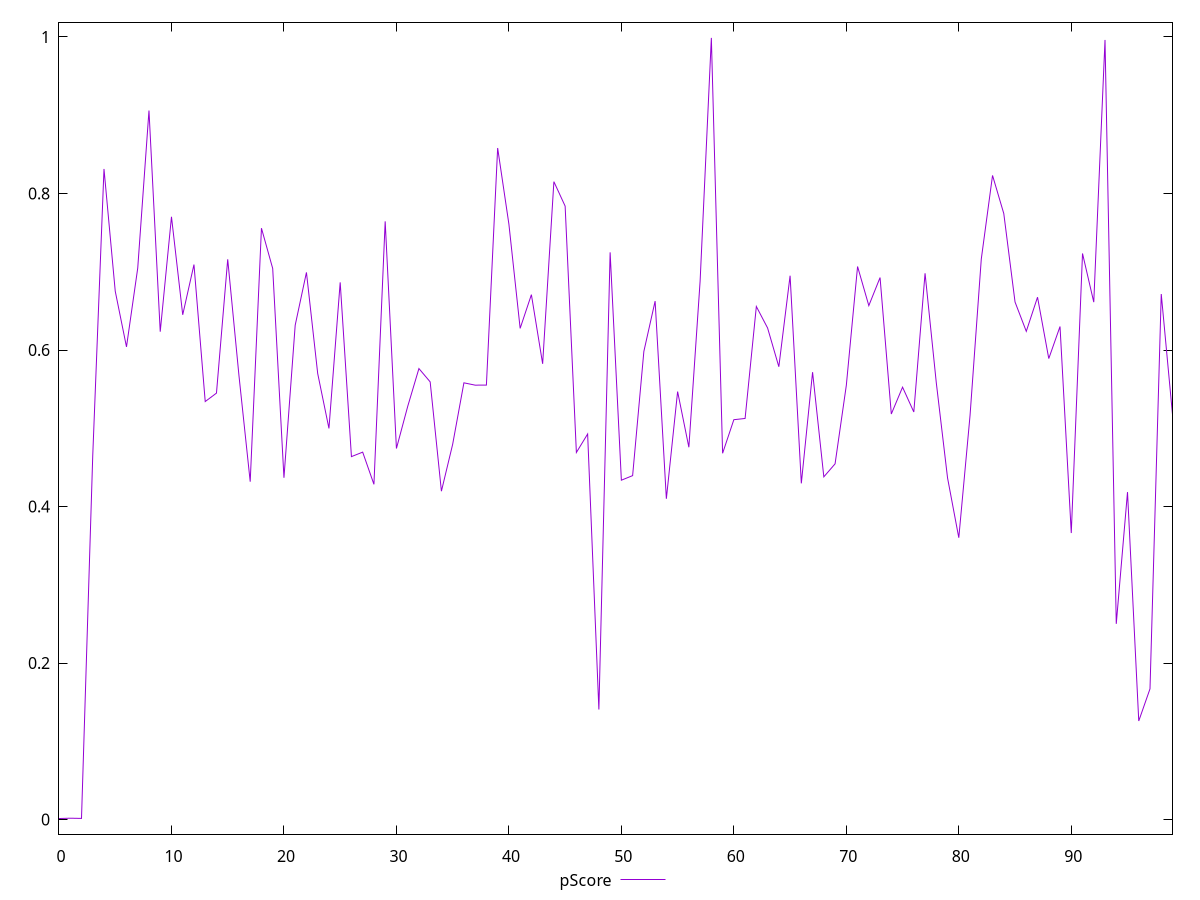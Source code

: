 reset

$pScore <<EOF
0 0.0013429778383391988
1 0.0017446834040918402
2 0.001483981583777938
3 0.4648992111423802
4 0.8313213106733522
5 0.6751642606336002
6 0.6039871148911895
7 0.7046743908497728
8 0.9059832710802964
9 0.6233610178002922
10 0.7701995312792767
11 0.6449632014735996
12 0.7091649009119952
13 0.5341416224203892
14 0.544907234927754
15 0.7158530228960986
16 0.5672737881887591
17 0.4317390546268811
18 0.7556560169533896
19 0.7041403667201928
20 0.436773104018915
21 0.631673103205037
22 0.6991524725184088
23 0.5699694240541817
24 0.499799297936254
25 0.6864413840000227
26 0.4637720188711848
27 0.4694873261245269
28 0.42834831435108056
29 0.7643989293319972
30 0.47415221614605885
31 0.5277974322778347
32 0.5762817112125977
33 0.5592473933509421
34 0.41958273816946645
35 0.47951167303745107
36 0.5580560371326782
37 0.5550835149562208
38 0.5551753091380299
39 0.8580780644864725
40 0.7608350570680127
41 0.6276260293301505
42 0.6707222701553541
43 0.5823627128692896
44 0.8150916279354415
45 0.7838248783328194
46 0.46904460587826347
47 0.49265915698009294
48 0.14062142554965362
49 0.7247630467179431
50 0.43364398459982423
51 0.43947746167324075
52 0.5981990117078637
53 0.6624570216287479
54 0.4098859250296025
55 0.5468727076024642
56 0.4757511385685363
57 0.6878486324142994
58 0.998779042360473
59 0.46802345205862733
60 0.5109396999103956
61 0.5125255835615621
62 0.6555849898339412
63 0.6281143868451603
64 0.5786179079636496
65 0.6949349397357522
66 0.4295681973728871
67 0.571684995754844
68 0.43793197938284845
69 0.4545350998863316
70 0.554818044342066
71 0.7066848243350954
72 0.656695291294384
73 0.6925518119934326
74 0.5182054123671533
75 0.5525006447106783
76 0.5207887259541849
77 0.6980293982093706
78 0.5580457802898343
79 0.4365495657513345
80 0.36011311394003
81 0.5163034866049758
82 0.716253233106018
83 0.8230557900127167
84 0.7743050403065882
85 0.6613299167912388
86 0.6238413878558311
87 0.6674848148278363
88 0.5890504614726777
89 0.6299994400644638
90 0.3661143305769417
91 0.7233327235505866
92 0.661152694716781
93 0.9961815385385305
94 0.2500722303147904
95 0.4183946835221908
96 0.12595930215413864
97 0.16706567039125253
98 0.6715270537321885
99 0.5175232780605493
EOF

set key outside below
set xrange [0:99]
set yrange [-0.018605743452103477:1.0187277636509158]
set trange [-0.018605743452103477:1.0187277636509158]
set terminal svg size 640, 500 enhanced background rgb 'white'
set output "reports/report_00027_2021-02-24T12-40-31.850Z/speed-index/samples/music/pScore/values.svg"

plot $pScore title "pScore" with line

reset
